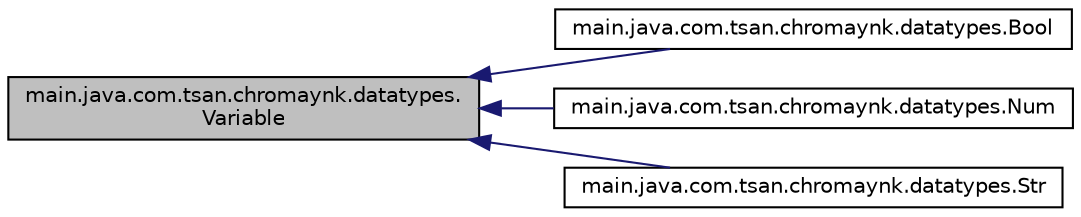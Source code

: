 digraph "main.java.com.tsan.chromaynk.datatypes.Variable"
{
 // LATEX_PDF_SIZE
  edge [fontname="Helvetica",fontsize="10",labelfontname="Helvetica",labelfontsize="10"];
  node [fontname="Helvetica",fontsize="10",shape=record];
  rankdir="LR";
  Node1 [label="main.java.com.tsan.chromaynk.datatypes.\lVariable",height=0.2,width=0.4,color="black", fillcolor="grey75", style="filled", fontcolor="black",tooltip=" "];
  Node1 -> Node2 [dir="back",color="midnightblue",fontsize="10",style="solid"];
  Node2 [label="main.java.com.tsan.chromaynk.datatypes.Bool",height=0.2,width=0.4,color="black", fillcolor="white", style="filled",URL="$classmain_1_1java_1_1com_1_1tsan_1_1chromaynk_1_1datatypes_1_1Bool.html",tooltip=" "];
  Node1 -> Node3 [dir="back",color="midnightblue",fontsize="10",style="solid"];
  Node3 [label="main.java.com.tsan.chromaynk.datatypes.Num",height=0.2,width=0.4,color="black", fillcolor="white", style="filled",URL="$classmain_1_1java_1_1com_1_1tsan_1_1chromaynk_1_1datatypes_1_1Num.html",tooltip=" "];
  Node1 -> Node4 [dir="back",color="midnightblue",fontsize="10",style="solid"];
  Node4 [label="main.java.com.tsan.chromaynk.datatypes.Str",height=0.2,width=0.4,color="black", fillcolor="white", style="filled",URL="$classmain_1_1java_1_1com_1_1tsan_1_1chromaynk_1_1datatypes_1_1Str.html",tooltip=" "];
}
